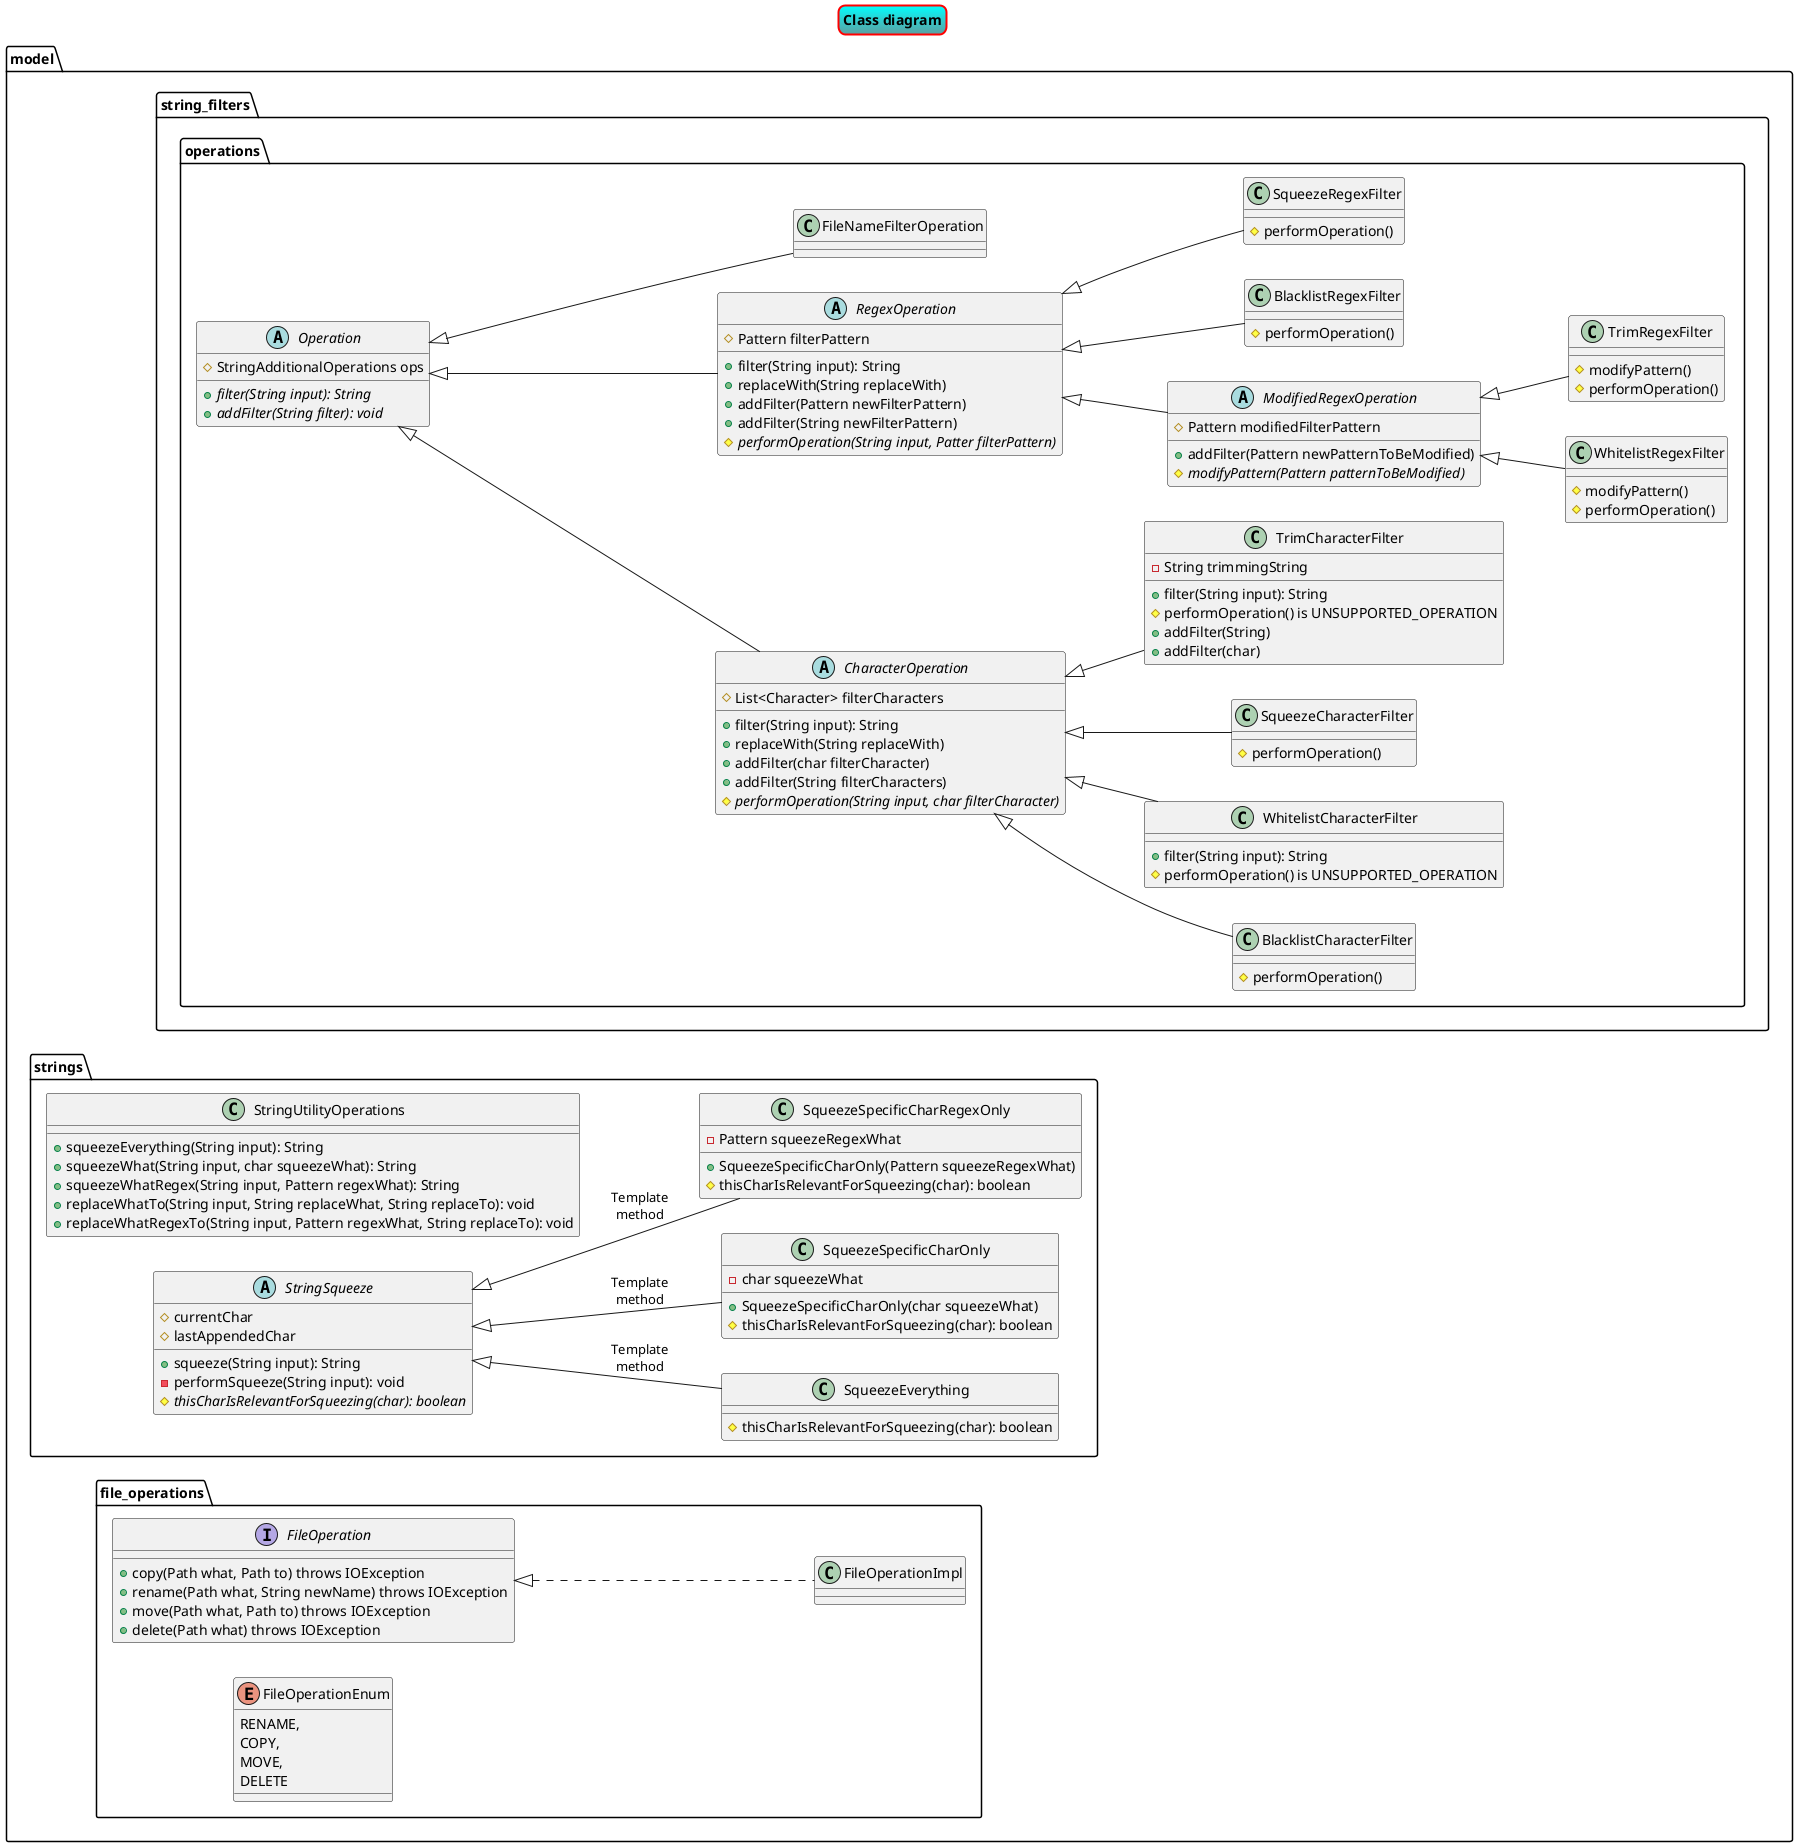 @startuml
left to right direction

skinparam titleBorderRoundCorner 15
skinparam titleBorderThickness 2
skinparam titleBorderColor red
skinparam titleBackgroundColor Aqua-CadetBlue

title Class diagram



package model.string_filters.operations {

abstract class Operation {
    #StringAdditionalOperations ops
    +{abstract}filter(String input): String
    +{abstract}addFilter(String filter): void
}

abstract class CharacterOperation extends Operation {
    #List<Character> filterCharacters
    +filter(String input): String
    +replaceWith(String replaceWith)
    +addFilter(char filterCharacter)
    +addFilter(String filterCharacters)
    #{abstract}performOperation(String input, char filterCharacter)
}
abstract class RegexOperation extends Operation {
    #Pattern filterPattern
    +filter(String input): String
    +replaceWith(String replaceWith)
    +addFilter(Pattern newFilterPattern)
    +addFilter(String newFilterPattern)
    #{abstract}performOperation(String input, Patter filterPattern)
}
abstract class ModifiedRegexOperation extends RegexOperation {
    #Pattern modifiedFilterPattern
    +addFilter(Pattern newPatternToBeModified)
    #{abstract}modifyPattern(Pattern patternToBeModified)
}

class BlacklistCharacterFilter extends CharacterOperation {
    #performOperation()
}
class BlacklistRegexFilter extends RegexOperation {
    #performOperation()
}

class WhitelistCharacterFilter extends CharacterOperation {
    +filter(String input): String
    #performOperation() is UNSUPPORTED_OPERATION
}
class WhitelistRegexFilter extends ModifiedRegexOperation {
    #modifyPattern()
    #performOperation()
}

class SqueezeCharacterFilter extends CharacterOperation {
    #performOperation()
}
class SqueezeRegexFilter extends RegexOperation {
    #performOperation()
}
class TrimCharacterFilter extends CharacterOperation {
    -String trimmingString
    +filter(String input): String
    #performOperation() is UNSUPPORTED_OPERATION
    +addFilter(String)
    +addFilter(char)

}
class TrimRegexFilter extends ModifiedRegexOperation {
    #modifyPattern()
    #performOperation()
}

class FileNameFilterOperation extends Operation
}

package model.strings {
    class StringUtilityOperations {
        +squeezeEverything(String input): String
        +squeezeWhat(String input, char squeezeWhat): String
        +squeezeWhatRegex(String input, Pattern regexWhat): String
        +replaceWhatTo(String input, String replaceWhat, String replaceTo): void
        +replaceWhatRegexTo(String input, Pattern regexWhat, String replaceTo): void
    }

    abstract class StringSqueeze {
        #currentChar
        #lastAppendedChar

        +squeeze(String input): String
        -performSqueeze(String input): void
        #{abstract}thisCharIsRelevantForSqueezing(char): boolean
    }

    class SqueezeEverything {
        #thisCharIsRelevantForSqueezing(char): boolean
    }

    class SqueezeSpecificCharOnly {
        -char squeezeWhat
        +SqueezeSpecificCharOnly(char squeezeWhat)
        #thisCharIsRelevantForSqueezing(char): boolean
    }

    class SqueezeSpecificCharRegexOnly {
        -Pattern squeezeRegexWhat
        +SqueezeSpecificCharOnly(Pattern squeezeRegexWhat)
        #thisCharIsRelevantForSqueezing(char): boolean
    }

    StringSqueeze <|-- SqueezeEverything : Template\nmethod
    StringSqueeze <|-- SqueezeSpecificCharOnly : Template\nmethod
    StringSqueeze <|-- SqueezeSpecificCharRegexOnly : Template\nmethod


}

package model.file_operations {

interface FileOperation {
    +copy(Path what, Path to) throws IOException
    +rename(Path what, String newName) throws IOException
    +move(Path what, Path to) throws IOException
    +delete(Path what) throws IOException
}

enum FileOperationEnum {
    RENAME,
    COPY,
    MOVE,
    DELETE
}

class FileOperationImpl implements FileOperation

}

@enduml
